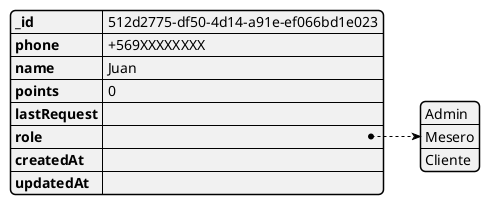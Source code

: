 @startjson
{
"_id":"512d2775-df50-4d14-a91e-ef066bd1e023",
"phone": "+569XXXXXXXX",
"name": "Juan",
"points": 0,
"lastRequest": "",
"role": ["Admin", "Mesero", "Cliente"],
"createdAt": "",
"updatedAt": ""
}
@endjson
